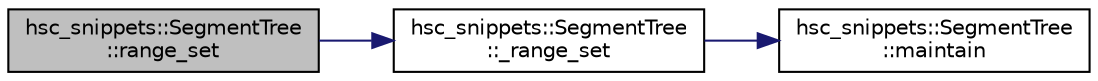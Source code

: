digraph "hsc_snippets::SegmentTree::range_set"
{
 // INTERACTIVE_SVG=YES
 // LATEX_PDF_SIZE
  edge [fontname="Helvetica",fontsize="10",labelfontname="Helvetica",labelfontsize="10"];
  node [fontname="Helvetica",fontsize="10",shape=record];
  rankdir="LR";
  Node1 [label="hsc_snippets::SegmentTree\l::range_set",height=0.2,width=0.4,color="black", fillcolor="grey75", style="filled", fontcolor="black",tooltip=" "];
  Node1 -> Node2 [color="midnightblue",fontsize="10",style="solid",fontname="Helvetica"];
  Node2 [label="hsc_snippets::SegmentTree\l::_range_set",height=0.2,width=0.4,color="black", fillcolor="white", style="filled",URL="$classhsc__snippets_1_1_segment_tree.html#ad8a5ed80ef3ae3ff875e53995e50896b",tooltip=" "];
  Node2 -> Node3 [color="midnightblue",fontsize="10",style="solid",fontname="Helvetica"];
  Node3 [label="hsc_snippets::SegmentTree\l::maintain",height=0.2,width=0.4,color="black", fillcolor="white", style="filled",URL="$classhsc__snippets_1_1_segment_tree.html#a5160973366b1c28d34b809939c2306d1",tooltip=" "];
}
